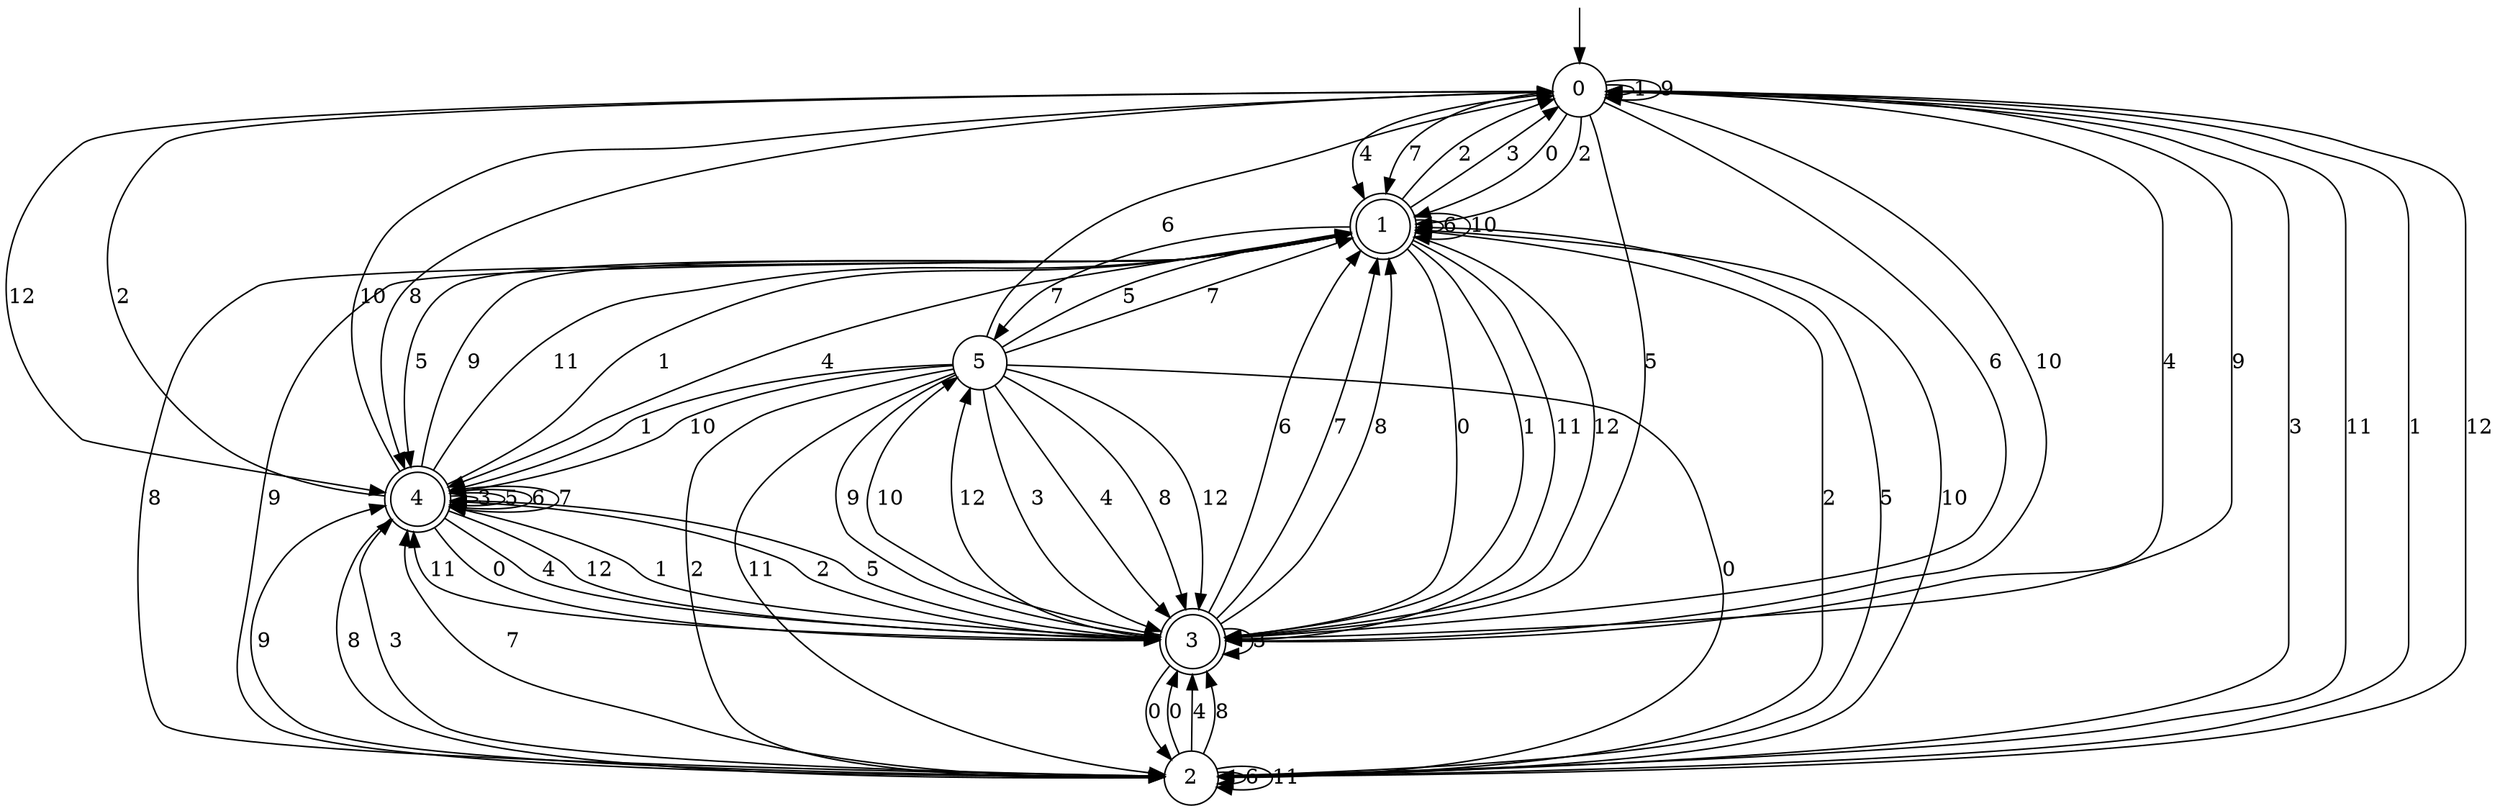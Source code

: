 digraph g {

	s0 [shape="circle" label="0"];
	s1 [shape="doublecircle" label="1"];
	s2 [shape="circle" label="2"];
	s3 [shape="doublecircle" label="3"];
	s4 [shape="doublecircle" label="4"];
	s5 [shape="circle" label="5"];
	s0 -> s1 [label="0"];
	s0 -> s0 [label="1"];
	s0 -> s1 [label="2"];
	s0 -> s2 [label="3"];
	s0 -> s1 [label="4"];
	s0 -> s3 [label="5"];
	s0 -> s3 [label="6"];
	s0 -> s1 [label="7"];
	s0 -> s4 [label="8"];
	s0 -> s0 [label="9"];
	s0 -> s3 [label="10"];
	s0 -> s2 [label="11"];
	s0 -> s4 [label="12"];
	s1 -> s3 [label="0"];
	s1 -> s3 [label="1"];
	s1 -> s0 [label="2"];
	s1 -> s0 [label="3"];
	s1 -> s4 [label="4"];
	s1 -> s4 [label="5"];
	s1 -> s1 [label="6"];
	s1 -> s5 [label="7"];
	s1 -> s2 [label="8"];
	s1 -> s2 [label="9"];
	s1 -> s1 [label="10"];
	s1 -> s3 [label="11"];
	s1 -> s3 [label="12"];
	s2 -> s3 [label="0"];
	s2 -> s0 [label="1"];
	s2 -> s1 [label="2"];
	s2 -> s4 [label="3"];
	s2 -> s3 [label="4"];
	s2 -> s1 [label="5"];
	s2 -> s2 [label="6"];
	s2 -> s4 [label="7"];
	s2 -> s3 [label="8"];
	s2 -> s4 [label="9"];
	s2 -> s1 [label="10"];
	s2 -> s2 [label="11"];
	s2 -> s0 [label="12"];
	s3 -> s2 [label="0"];
	s3 -> s4 [label="1"];
	s3 -> s4 [label="2"];
	s3 -> s3 [label="3"];
	s3 -> s0 [label="4"];
	s3 -> s4 [label="5"];
	s3 -> s1 [label="6"];
	s3 -> s1 [label="7"];
	s3 -> s1 [label="8"];
	s3 -> s0 [label="9"];
	s3 -> s5 [label="10"];
	s3 -> s4 [label="11"];
	s3 -> s5 [label="12"];
	s4 -> s3 [label="0"];
	s4 -> s1 [label="1"];
	s4 -> s0 [label="2"];
	s4 -> s4 [label="3"];
	s4 -> s3 [label="4"];
	s4 -> s4 [label="5"];
	s4 -> s4 [label="6"];
	s4 -> s4 [label="7"];
	s4 -> s2 [label="8"];
	s4 -> s1 [label="9"];
	s4 -> s0 [label="10"];
	s4 -> s1 [label="11"];
	s4 -> s3 [label="12"];
	s5 -> s2 [label="0"];
	s5 -> s4 [label="1"];
	s5 -> s2 [label="2"];
	s5 -> s3 [label="3"];
	s5 -> s3 [label="4"];
	s5 -> s1 [label="5"];
	s5 -> s0 [label="6"];
	s5 -> s1 [label="7"];
	s5 -> s3 [label="8"];
	s5 -> s3 [label="9"];
	s5 -> s4 [label="10"];
	s5 -> s2 [label="11"];
	s5 -> s3 [label="12"];

__start0 [label="" shape="none" width="0" height="0"];
__start0 -> s0;

}
